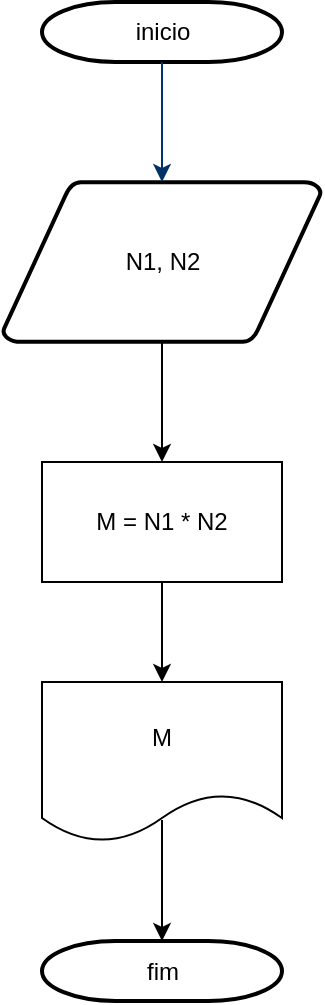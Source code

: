 <mxfile version="14.4.8" type="github" pages="3">
  <diagram id="C5RBs43oDa-KdzZeNtuy" name="Page-1">
    <mxGraphModel dx="2021" dy="795" grid="1" gridSize="10" guides="1" tooltips="1" connect="1" arrows="1" fold="1" page="1" pageScale="1" pageWidth="827" pageHeight="1169" math="0" shadow="0">
      <root>
        <mxCell id="WIyWlLk6GJQsqaUBKTNV-0" />
        <mxCell id="WIyWlLk6GJQsqaUBKTNV-1" parent="WIyWlLk6GJQsqaUBKTNV-0" />
        <mxCell id="1-GDpWFCQnMQUsw_qzJS-3" value="inicio" style="shape=mxgraph.flowchart.terminator;strokeWidth=2;gradientColor=none;gradientDirection=north;fontStyle=0;html=1;" vertex="1" parent="WIyWlLk6GJQsqaUBKTNV-1">
          <mxGeometry x="354" y="100" width="120" height="30" as="geometry" />
        </mxCell>
        <mxCell id="1-GDpWFCQnMQUsw_qzJS-4" value="N1, N2" style="shape=mxgraph.flowchart.data;strokeWidth=2;gradientColor=none;gradientDirection=north;fontStyle=0;html=1;" vertex="1" parent="WIyWlLk6GJQsqaUBKTNV-1">
          <mxGeometry x="334.5" y="190" width="159" height="80" as="geometry" />
        </mxCell>
        <mxCell id="1-GDpWFCQnMQUsw_qzJS-8" style="fontStyle=1;strokeColor=#003366;strokeWidth=1;html=1;entryX=0.5;entryY=0;entryDx=0;entryDy=0;entryPerimeter=0;exitX=0.5;exitY=1;exitDx=0;exitDy=0;exitPerimeter=0;" edge="1" parent="WIyWlLk6GJQsqaUBKTNV-1" source="1-GDpWFCQnMQUsw_qzJS-3" target="1-GDpWFCQnMQUsw_qzJS-4">
          <mxGeometry relative="1" as="geometry">
            <mxPoint x="414" y="140" as="sourcePoint" />
            <mxPoint x="414" y="180" as="targetPoint" />
          </mxGeometry>
        </mxCell>
        <mxCell id="1-GDpWFCQnMQUsw_qzJS-41" value="fim" style="shape=mxgraph.flowchart.terminator;strokeWidth=2;gradientColor=none;gradientDirection=north;fontStyle=0;html=1;" vertex="1" parent="WIyWlLk6GJQsqaUBKTNV-1">
          <mxGeometry x="354" y="569.5" width="120" height="30" as="geometry" />
        </mxCell>
        <mxCell id="1-GDpWFCQnMQUsw_qzJS-57" value="" style="endArrow=classic;html=1;exitX=0.5;exitY=1;exitDx=0;exitDy=0;exitPerimeter=0;" edge="1" parent="WIyWlLk6GJQsqaUBKTNV-1" source="1-GDpWFCQnMQUsw_qzJS-4">
          <mxGeometry width="50" height="50" relative="1" as="geometry">
            <mxPoint x="350" y="350" as="sourcePoint" />
            <mxPoint x="414" y="330" as="targetPoint" />
          </mxGeometry>
        </mxCell>
        <mxCell id="1-GDpWFCQnMQUsw_qzJS-58" value="M" style="shape=document;whiteSpace=wrap;html=1;boundedLbl=1;" vertex="1" parent="WIyWlLk6GJQsqaUBKTNV-1">
          <mxGeometry x="354" y="440" width="120" height="80" as="geometry" />
        </mxCell>
        <mxCell id="1-GDpWFCQnMQUsw_qzJS-59" value="M = N1 * N2" style="rounded=0;whiteSpace=wrap;html=1;" vertex="1" parent="WIyWlLk6GJQsqaUBKTNV-1">
          <mxGeometry x="354" y="330" width="120" height="60" as="geometry" />
        </mxCell>
        <mxCell id="1-GDpWFCQnMQUsw_qzJS-62" value="" style="endArrow=classic;html=1;exitX=0.5;exitY=1;exitDx=0;exitDy=0;" edge="1" parent="WIyWlLk6GJQsqaUBKTNV-1" source="1-GDpWFCQnMQUsw_qzJS-59">
          <mxGeometry width="50" height="50" relative="1" as="geometry">
            <mxPoint x="390" y="460" as="sourcePoint" />
            <mxPoint x="414" y="440" as="targetPoint" />
          </mxGeometry>
        </mxCell>
        <mxCell id="1-GDpWFCQnMQUsw_qzJS-63" value="" style="endArrow=classic;html=1;entryX=0.5;entryY=0;entryDx=0;entryDy=0;entryPerimeter=0;exitX=0.5;exitY=0.863;exitDx=0;exitDy=0;exitPerimeter=0;" edge="1" parent="WIyWlLk6GJQsqaUBKTNV-1" source="1-GDpWFCQnMQUsw_qzJS-58" target="1-GDpWFCQnMQUsw_qzJS-41">
          <mxGeometry width="50" height="50" relative="1" as="geometry">
            <mxPoint x="450" y="540" as="sourcePoint" />
            <mxPoint x="440" y="520" as="targetPoint" />
          </mxGeometry>
        </mxCell>
      </root>
    </mxGraphModel>
  </diagram>
  <diagram id="2aI59rsplU7SZFt_m2KD" name="Page-2">
    <mxGraphModel dx="2021" dy="1964" grid="1" gridSize="10" guides="1" tooltips="1" connect="1" arrows="1" fold="1" page="1" pageScale="1" pageWidth="827" pageHeight="1169" math="0" shadow="0">
      <root>
        <mxCell id="H8yMLre-HX2b1RrCg91P-0" />
        <mxCell id="H8yMLre-HX2b1RrCg91P-1" parent="H8yMLre-HX2b1RrCg91P-0" />
        <mxCell id="eY6go22_3_SLovZ1bgRY-0" value="fim" style="shape=mxgraph.flowchart.terminator;strokeWidth=2;gradientColor=none;gradientDirection=north;fontStyle=0;html=1;" vertex="1" parent="H8yMLre-HX2b1RrCg91P-1">
          <mxGeometry x="354" y="910" width="120" height="30" as="geometry" />
        </mxCell>
        <mxCell id="eY6go22_3_SLovZ1bgRY-1" value="N1 e N2" style="shape=mxgraph.flowchart.data;strokeWidth=2;gradientColor=none;gradientDirection=north;fontStyle=0;html=1;" vertex="1" parent="H8yMLre-HX2b1RrCg91P-1">
          <mxGeometry x="334" width="159" height="80" as="geometry" />
        </mxCell>
        <mxCell id="eY6go22_3_SLovZ1bgRY-4" value="N2 = 0?" style="shape=mxgraph.flowchart.decision;strokeWidth=2;gradientColor=none;gradientDirection=north;fontStyle=0;html=1;" vertex="1" parent="H8yMLre-HX2b1RrCg91P-1">
          <mxGeometry x="365" y="200" width="98" height="57" as="geometry" />
        </mxCell>
        <mxCell id="eY6go22_3_SLovZ1bgRY-5" style="fontStyle=1;strokeColor=#003366;strokeWidth=1;html=1;" edge="1" parent="H8yMLre-HX2b1RrCg91P-1" target="eY6go22_3_SLovZ1bgRY-1">
          <mxGeometry relative="1" as="geometry">
            <mxPoint x="250" y="38" as="sourcePoint" />
            <mxPoint x="334" y="38" as="targetPoint" />
            <Array as="points">
              <mxPoint x="334" y="38" />
            </Array>
          </mxGeometry>
        </mxCell>
        <mxCell id="eY6go22_3_SLovZ1bgRY-6" style="fontStyle=1;strokeColor=#003366;strokeWidth=1;html=1;" edge="1" parent="H8yMLre-HX2b1RrCg91P-1" source="eY6go22_3_SLovZ1bgRY-1">
          <mxGeometry relative="1" as="geometry">
            <mxPoint x="414" y="190" as="targetPoint" />
          </mxGeometry>
        </mxCell>
        <mxCell id="eY6go22_3_SLovZ1bgRY-55" value="Não" style="endArrow=classic;html=1;" edge="1" parent="H8yMLre-HX2b1RrCg91P-1">
          <mxGeometry width="50" height="50" relative="1" as="geometry">
            <mxPoint x="413.58" y="270" as="sourcePoint" />
            <mxPoint x="413.58" y="390" as="targetPoint" />
          </mxGeometry>
        </mxCell>
        <mxCell id="eY6go22_3_SLovZ1bgRY-56" value="M = N1 / N2" style="rounded=0;whiteSpace=wrap;html=1;" vertex="1" parent="H8yMLre-HX2b1RrCg91P-1">
          <mxGeometry x="354" y="410" width="120" height="60" as="geometry" />
        </mxCell>
        <mxCell id="eY6go22_3_SLovZ1bgRY-57" value="" style="endArrow=classic;html=1;" edge="1" parent="H8yMLre-HX2b1RrCg91P-1">
          <mxGeometry width="50" height="50" relative="1" as="geometry">
            <mxPoint x="413" y="480" as="sourcePoint" />
            <mxPoint x="413" y="600" as="targetPoint" />
          </mxGeometry>
        </mxCell>
        <mxCell id="eY6go22_3_SLovZ1bgRY-58" value="M" style="shape=document;whiteSpace=wrap;html=1;boundedLbl=1;" vertex="1" parent="H8yMLre-HX2b1RrCg91P-1">
          <mxGeometry x="354" y="610" width="120" height="80" as="geometry" />
        </mxCell>
        <mxCell id="eY6go22_3_SLovZ1bgRY-59" value="" style="endArrow=classic;html=1;exitX=0;exitY=0.5;exitDx=0;exitDy=0;exitPerimeter=0;" edge="1" parent="H8yMLre-HX2b1RrCg91P-1" source="eY6go22_3_SLovZ1bgRY-4">
          <mxGeometry width="50" height="50" relative="1" as="geometry">
            <mxPoint x="240" y="470" as="sourcePoint" />
            <mxPoint x="350" y="930" as="targetPoint" />
            <Array as="points">
              <mxPoint x="270" y="229" />
              <mxPoint x="270" y="930" />
            </Array>
          </mxGeometry>
        </mxCell>
        <mxCell id="eY6go22_3_SLovZ1bgRY-60" value="inicio" style="shape=mxgraph.flowchart.terminator;strokeWidth=2;gradientColor=none;gradientDirection=north;fontStyle=0;html=1;" vertex="1" parent="H8yMLre-HX2b1RrCg91P-1">
          <mxGeometry x="120" y="25" width="120" height="30" as="geometry" />
        </mxCell>
        <mxCell id="eY6go22_3_SLovZ1bgRY-61" value="" style="endArrow=classic;html=1;" edge="1" parent="H8yMLre-HX2b1RrCg91P-1" source="eY6go22_3_SLovZ1bgRY-58">
          <mxGeometry width="50" height="50" relative="1" as="geometry">
            <mxPoint x="380" y="850" as="sourcePoint" />
            <mxPoint x="414" y="890" as="targetPoint" />
          </mxGeometry>
        </mxCell>
      </root>
    </mxGraphModel>
  </diagram>
  <diagram name="Page-3" id="uSyA9AQUe3F2SP1DkjzT">
    <mxGraphModel dx="2021" dy="795" grid="1" gridSize="10" guides="1" tooltips="1" connect="1" arrows="1" fold="1" page="1" pageScale="1" pageWidth="827" pageHeight="1169" math="0" shadow="0">
      <root>
        <mxCell id="KgRYPR0UuYt5gC62frcX-0" />
        <mxCell id="KgRYPR0UuYt5gC62frcX-1" parent="KgRYPR0UuYt5gC62frcX-0" />
        <mxCell id="KgRYPR0UuYt5gC62frcX-2" value="inicio" style="shape=mxgraph.flowchart.terminator;strokeWidth=2;gradientColor=none;gradientDirection=north;fontStyle=0;html=1;" vertex="1" parent="KgRYPR0UuYt5gC62frcX-1">
          <mxGeometry x="354" y="100" width="120" height="30" as="geometry" />
        </mxCell>
        <mxCell id="KgRYPR0UuYt5gC62frcX-3" value="N1, N2, N3" style="shape=mxgraph.flowchart.data;strokeWidth=2;gradientColor=none;gradientDirection=north;fontStyle=0;html=1;" vertex="1" parent="KgRYPR0UuYt5gC62frcX-1">
          <mxGeometry x="335.5" y="190" width="159" height="80" as="geometry" />
        </mxCell>
        <mxCell id="KgRYPR0UuYt5gC62frcX-4" style="fontStyle=1;strokeColor=#003366;strokeWidth=1;html=1;entryX=0.5;entryY=0;entryDx=0;entryDy=0;entryPerimeter=0;exitX=0.5;exitY=1;exitDx=0;exitDy=0;exitPerimeter=0;" edge="1" parent="KgRYPR0UuYt5gC62frcX-1" source="KgRYPR0UuYt5gC62frcX-2" target="KgRYPR0UuYt5gC62frcX-3">
          <mxGeometry relative="1" as="geometry">
            <mxPoint x="414" y="140" as="sourcePoint" />
            <mxPoint x="414" y="180" as="targetPoint" />
          </mxGeometry>
        </mxCell>
        <mxCell id="KgRYPR0UuYt5gC62frcX-5" value="fim" style="shape=mxgraph.flowchart.terminator;strokeWidth=2;gradientColor=none;gradientDirection=north;fontStyle=0;html=1;" vertex="1" parent="KgRYPR0UuYt5gC62frcX-1">
          <mxGeometry x="354" y="569.5" width="120" height="30" as="geometry" />
        </mxCell>
        <mxCell id="KgRYPR0UuYt5gC62frcX-6" value="" style="endArrow=classic;html=1;exitX=0.5;exitY=1;exitDx=0;exitDy=0;exitPerimeter=0;" edge="1" parent="KgRYPR0UuYt5gC62frcX-1" source="KgRYPR0UuYt5gC62frcX-3">
          <mxGeometry width="50" height="50" relative="1" as="geometry">
            <mxPoint x="350" y="350" as="sourcePoint" />
            <mxPoint x="414" y="330" as="targetPoint" />
          </mxGeometry>
        </mxCell>
        <mxCell id="KgRYPR0UuYt5gC62frcX-7" value="M" style="shape=document;whiteSpace=wrap;html=1;boundedLbl=1;" vertex="1" parent="KgRYPR0UuYt5gC62frcX-1">
          <mxGeometry x="354" y="440" width="120" height="80" as="geometry" />
        </mxCell>
        <mxCell id="KgRYPR0UuYt5gC62frcX-8" value="M = (N1 + N2 + N3) / 3&amp;nbsp;" style="rounded=0;whiteSpace=wrap;html=1;" vertex="1" parent="KgRYPR0UuYt5gC62frcX-1">
          <mxGeometry x="341" y="330" width="146" height="60" as="geometry" />
        </mxCell>
        <mxCell id="KgRYPR0UuYt5gC62frcX-9" value="" style="endArrow=classic;html=1;exitX=0.5;exitY=1;exitDx=0;exitDy=0;" edge="1" parent="KgRYPR0UuYt5gC62frcX-1" source="KgRYPR0UuYt5gC62frcX-8">
          <mxGeometry width="50" height="50" relative="1" as="geometry">
            <mxPoint x="390" y="460" as="sourcePoint" />
            <mxPoint x="414" y="440" as="targetPoint" />
          </mxGeometry>
        </mxCell>
        <mxCell id="KgRYPR0UuYt5gC62frcX-10" value="" style="endArrow=classic;html=1;entryX=0.5;entryY=0;entryDx=0;entryDy=0;entryPerimeter=0;exitX=0.5;exitY=0.863;exitDx=0;exitDy=0;exitPerimeter=0;" edge="1" parent="KgRYPR0UuYt5gC62frcX-1" source="KgRYPR0UuYt5gC62frcX-7" target="KgRYPR0UuYt5gC62frcX-5">
          <mxGeometry width="50" height="50" relative="1" as="geometry">
            <mxPoint x="450" y="540" as="sourcePoint" />
            <mxPoint x="440" y="520" as="targetPoint" />
          </mxGeometry>
        </mxCell>
      </root>
    </mxGraphModel>
  </diagram>
</mxfile>
